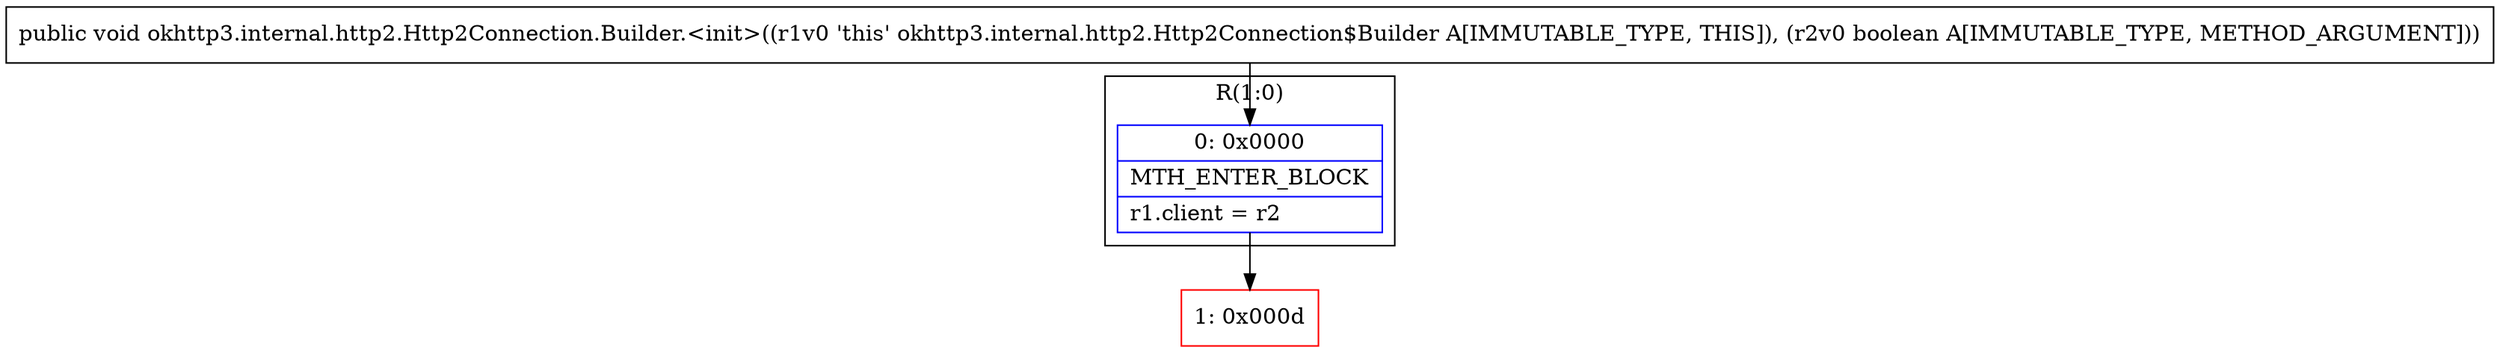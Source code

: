 digraph "CFG forokhttp3.internal.http2.Http2Connection.Builder.\<init\>(Z)V" {
subgraph cluster_Region_1989868181 {
label = "R(1:0)";
node [shape=record,color=blue];
Node_0 [shape=record,label="{0\:\ 0x0000|MTH_ENTER_BLOCK\l|r1.client = r2\l}"];
}
Node_1 [shape=record,color=red,label="{1\:\ 0x000d}"];
MethodNode[shape=record,label="{public void okhttp3.internal.http2.Http2Connection.Builder.\<init\>((r1v0 'this' okhttp3.internal.http2.Http2Connection$Builder A[IMMUTABLE_TYPE, THIS]), (r2v0 boolean A[IMMUTABLE_TYPE, METHOD_ARGUMENT])) }"];
MethodNode -> Node_0;
Node_0 -> Node_1;
}

